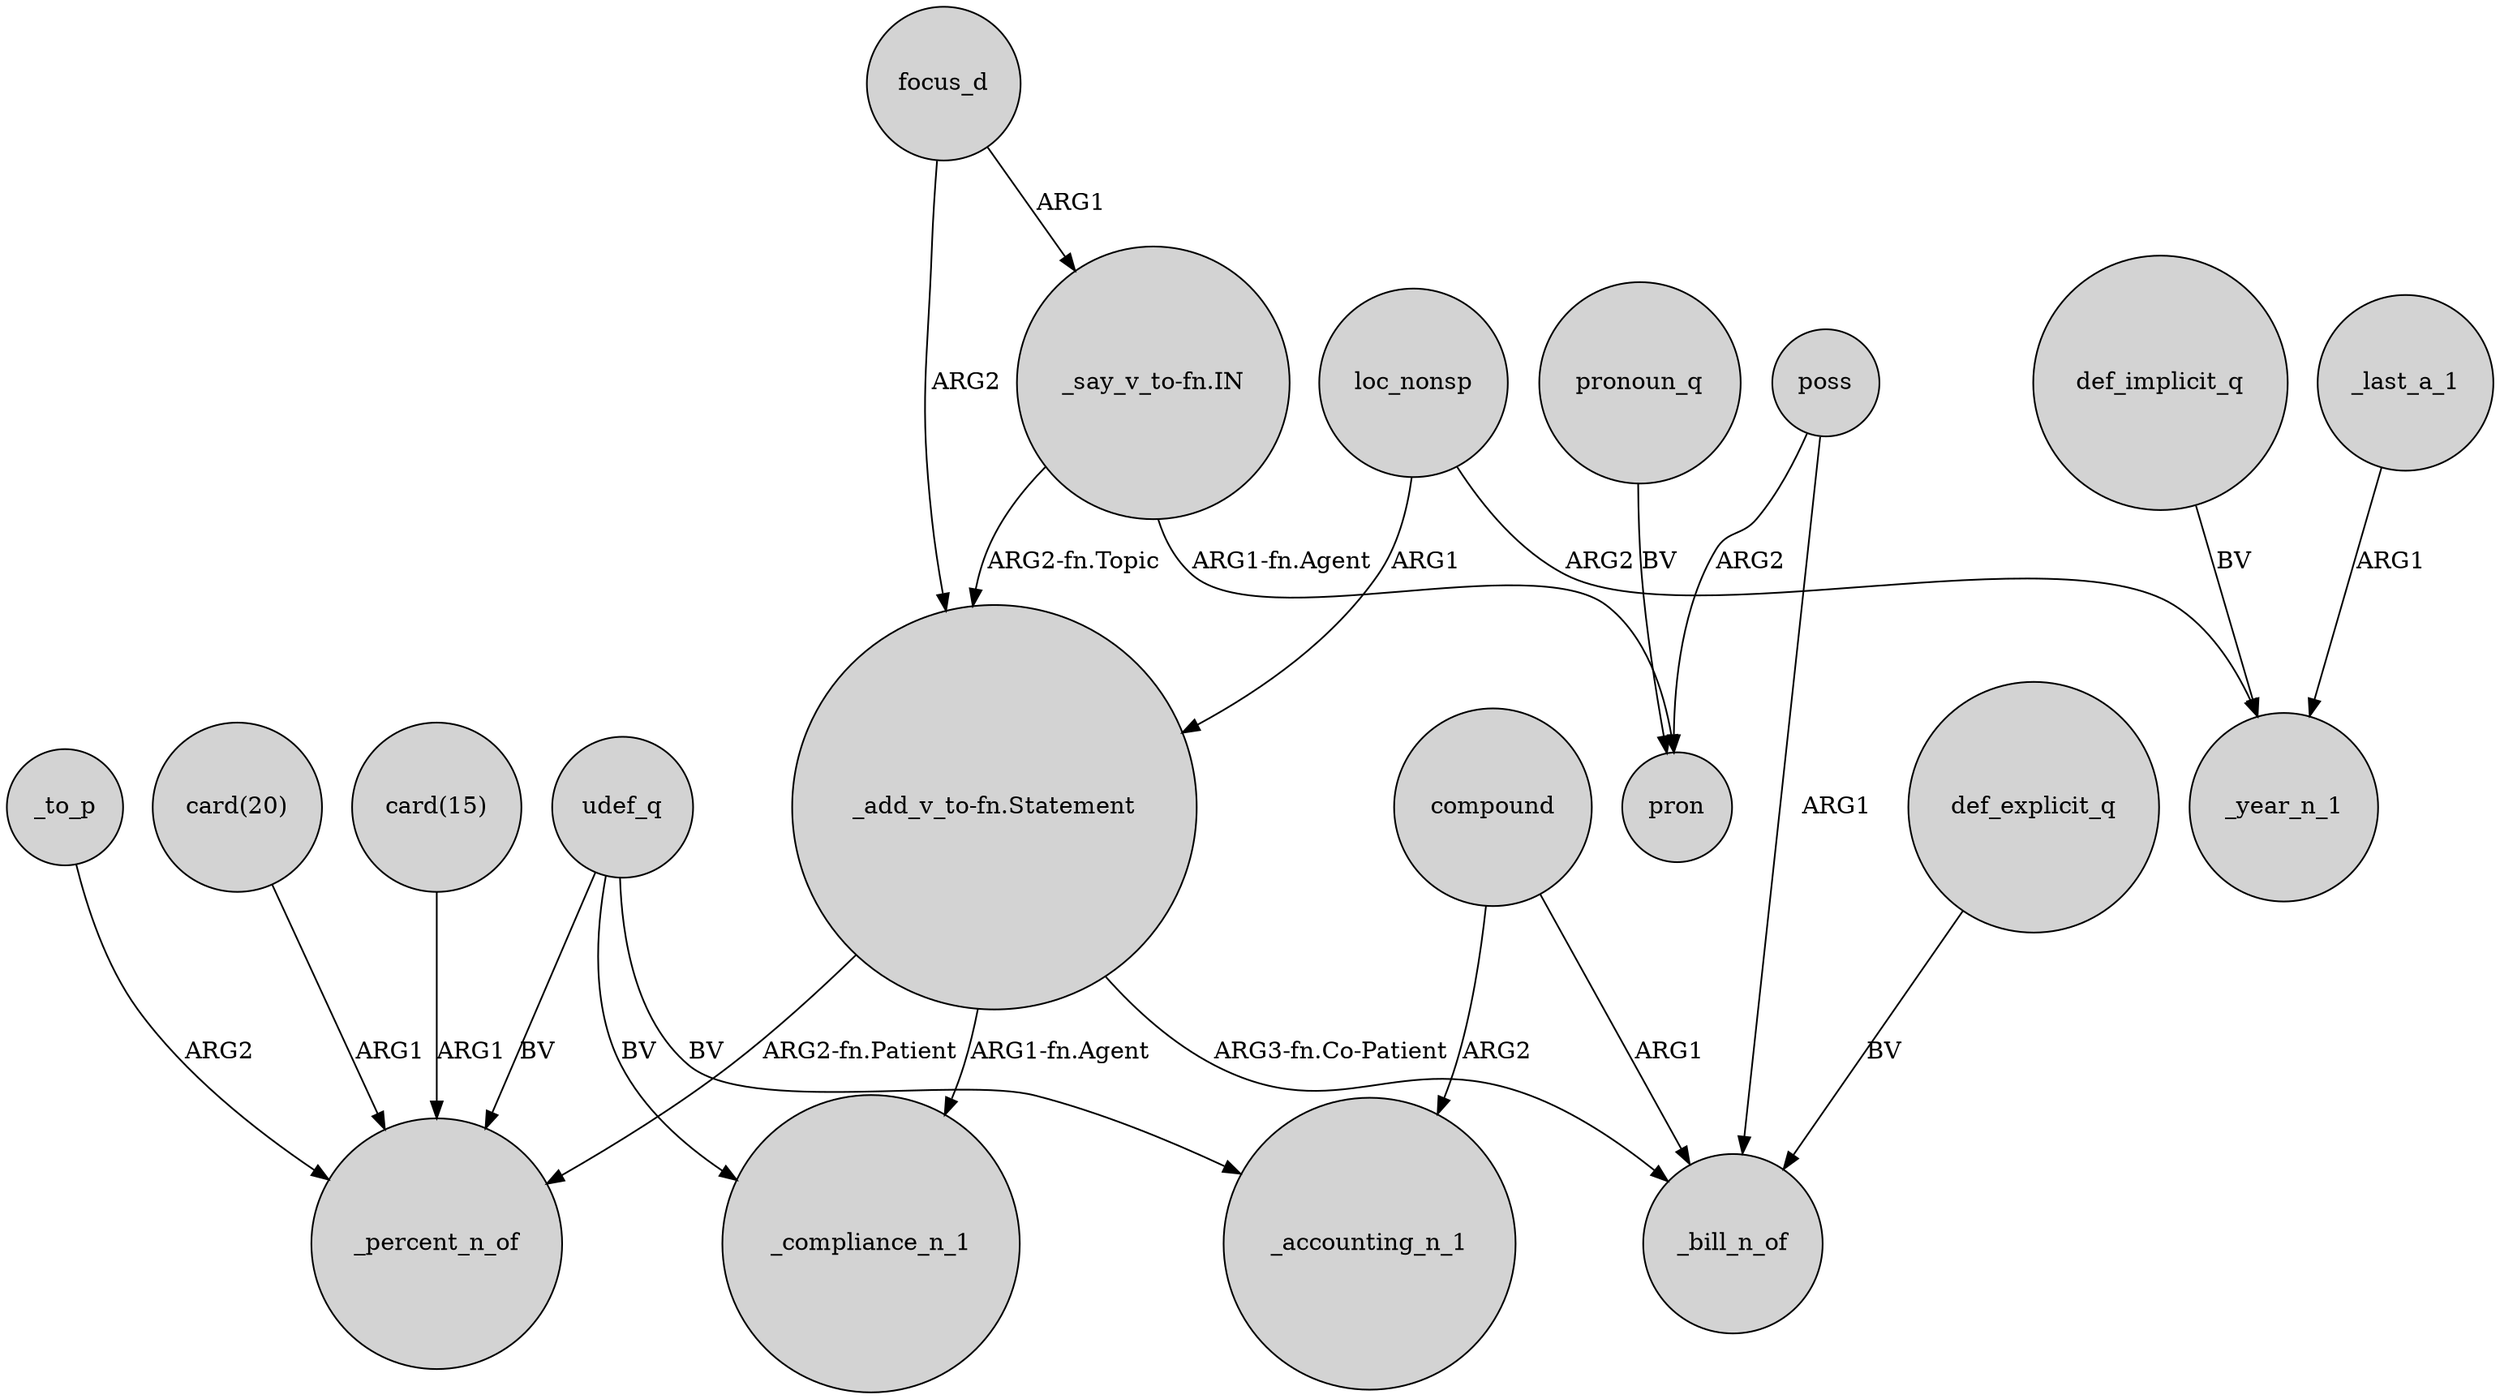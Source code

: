 digraph {
	node [shape=circle style=filled]
	"_add_v_to-fn.Statement" -> _compliance_n_1 [label="ARG1-fn.Agent"]
	"card(15)" -> _percent_n_of [label=ARG1]
	poss -> pron [label=ARG2]
	compound -> _bill_n_of [label=ARG1]
	def_implicit_q -> _year_n_1 [label=BV]
	focus_d -> "_add_v_to-fn.Statement" [label=ARG2]
	udef_q -> _compliance_n_1 [label=BV]
	"_add_v_to-fn.Statement" -> _bill_n_of [label="ARG3-fn.Co-Patient"]
	loc_nonsp -> "_add_v_to-fn.Statement" [label=ARG1]
	"_add_v_to-fn.Statement" -> _percent_n_of [label="ARG2-fn.Patient"]
	focus_d -> "_say_v_to-fn.IN" [label=ARG1]
	pronoun_q -> pron [label=BV]
	loc_nonsp -> _year_n_1 [label=ARG2]
	_last_a_1 -> _year_n_1 [label=ARG1]
	def_explicit_q -> _bill_n_of [label=BV]
	"_say_v_to-fn.IN" -> pron [label="ARG1-fn.Agent"]
	_to_p -> _percent_n_of [label=ARG2]
	poss -> _bill_n_of [label=ARG1]
	udef_q -> _percent_n_of [label=BV]
	udef_q -> _accounting_n_1 [label=BV]
	"_say_v_to-fn.IN" -> "_add_v_to-fn.Statement" [label="ARG2-fn.Topic"]
	compound -> _accounting_n_1 [label=ARG2]
	"card(20)" -> _percent_n_of [label=ARG1]
}
